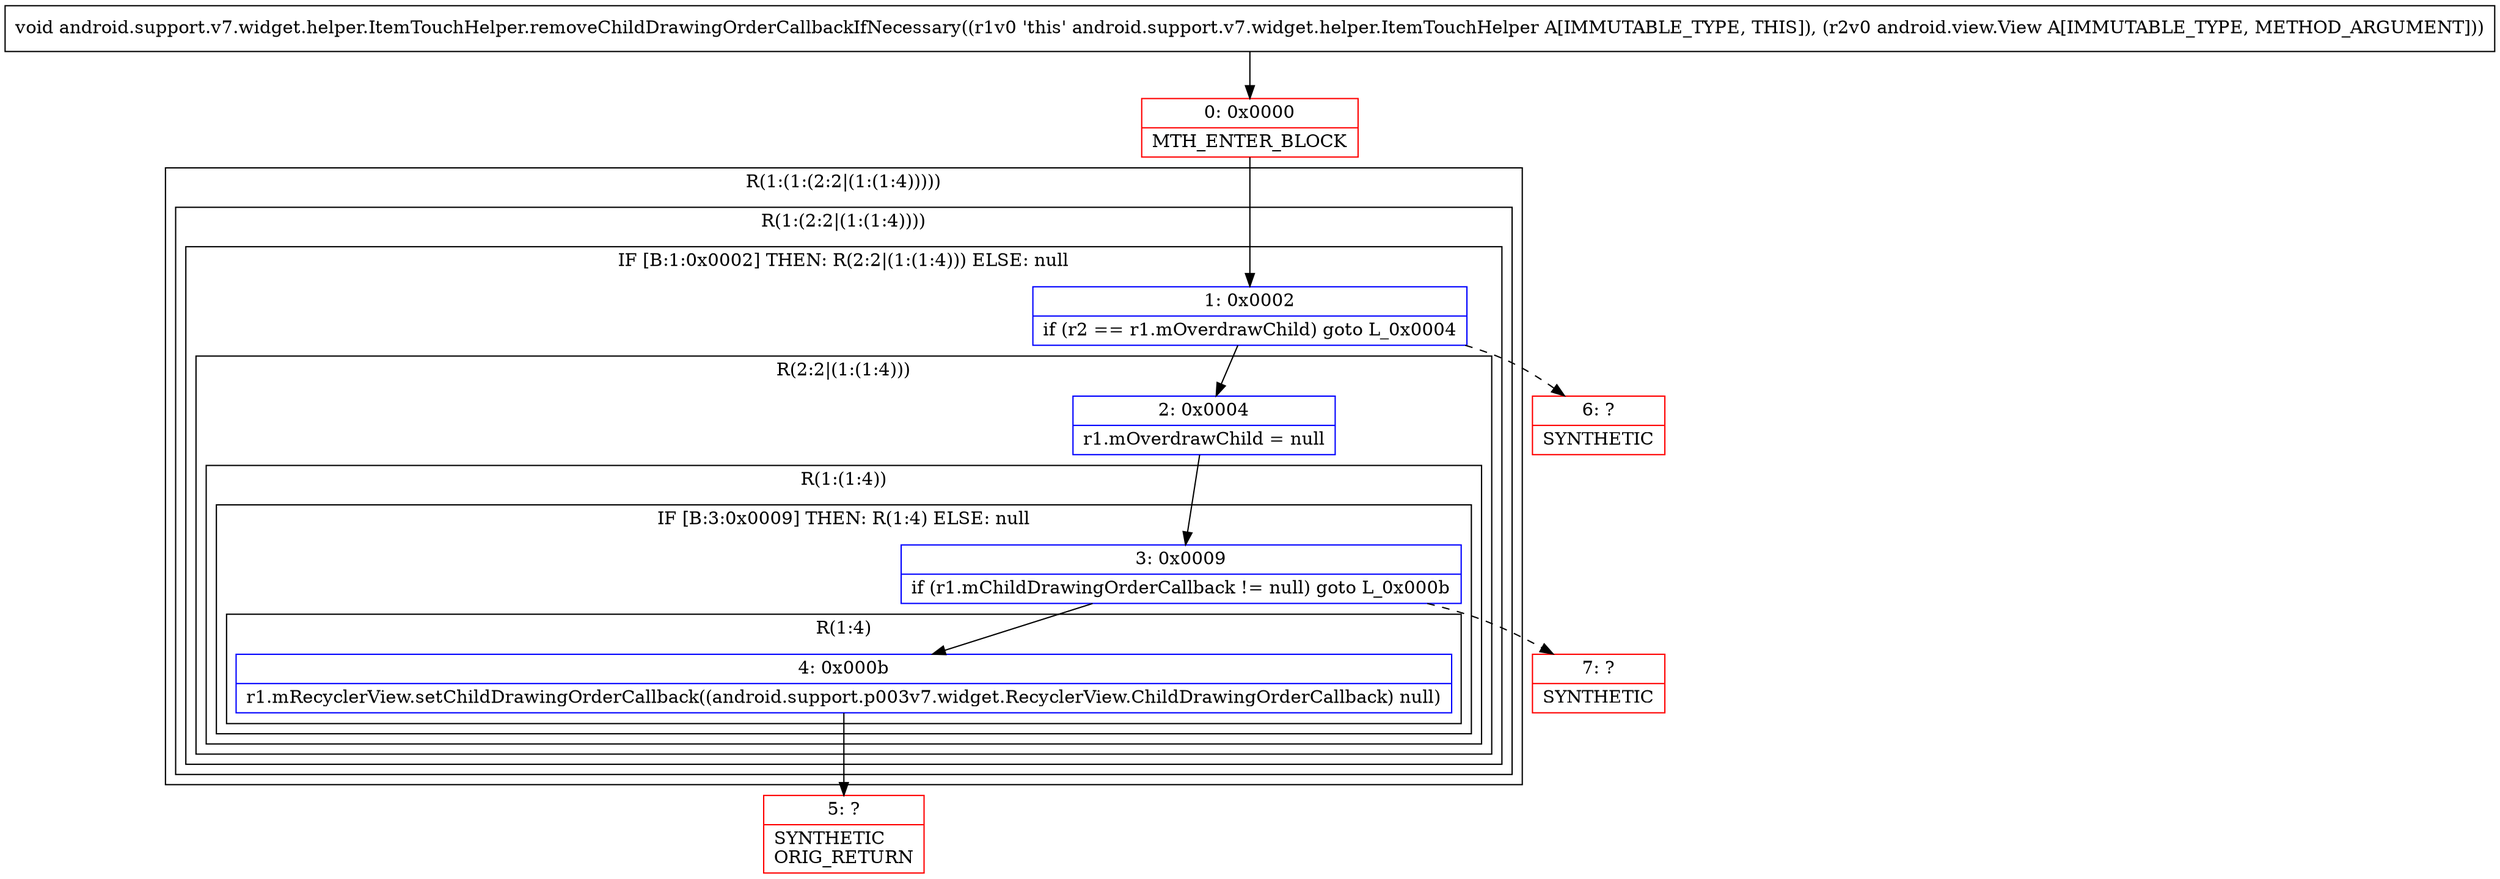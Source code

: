 digraph "CFG forandroid.support.v7.widget.helper.ItemTouchHelper.removeChildDrawingOrderCallbackIfNecessary(Landroid\/view\/View;)V" {
subgraph cluster_Region_1960078594 {
label = "R(1:(1:(2:2|(1:(1:4)))))";
node [shape=record,color=blue];
subgraph cluster_Region_2067233132 {
label = "R(1:(2:2|(1:(1:4))))";
node [shape=record,color=blue];
subgraph cluster_IfRegion_266775776 {
label = "IF [B:1:0x0002] THEN: R(2:2|(1:(1:4))) ELSE: null";
node [shape=record,color=blue];
Node_1 [shape=record,label="{1\:\ 0x0002|if (r2 == r1.mOverdrawChild) goto L_0x0004\l}"];
subgraph cluster_Region_238437354 {
label = "R(2:2|(1:(1:4)))";
node [shape=record,color=blue];
Node_2 [shape=record,label="{2\:\ 0x0004|r1.mOverdrawChild = null\l}"];
subgraph cluster_Region_1507693395 {
label = "R(1:(1:4))";
node [shape=record,color=blue];
subgraph cluster_IfRegion_425815325 {
label = "IF [B:3:0x0009] THEN: R(1:4) ELSE: null";
node [shape=record,color=blue];
Node_3 [shape=record,label="{3\:\ 0x0009|if (r1.mChildDrawingOrderCallback != null) goto L_0x000b\l}"];
subgraph cluster_Region_593122173 {
label = "R(1:4)";
node [shape=record,color=blue];
Node_4 [shape=record,label="{4\:\ 0x000b|r1.mRecyclerView.setChildDrawingOrderCallback((android.support.p003v7.widget.RecyclerView.ChildDrawingOrderCallback) null)\l}"];
}
}
}
}
}
}
}
Node_0 [shape=record,color=red,label="{0\:\ 0x0000|MTH_ENTER_BLOCK\l}"];
Node_5 [shape=record,color=red,label="{5\:\ ?|SYNTHETIC\lORIG_RETURN\l}"];
Node_6 [shape=record,color=red,label="{6\:\ ?|SYNTHETIC\l}"];
Node_7 [shape=record,color=red,label="{7\:\ ?|SYNTHETIC\l}"];
MethodNode[shape=record,label="{void android.support.v7.widget.helper.ItemTouchHelper.removeChildDrawingOrderCallbackIfNecessary((r1v0 'this' android.support.v7.widget.helper.ItemTouchHelper A[IMMUTABLE_TYPE, THIS]), (r2v0 android.view.View A[IMMUTABLE_TYPE, METHOD_ARGUMENT])) }"];
MethodNode -> Node_0;
Node_1 -> Node_2;
Node_1 -> Node_6[style=dashed];
Node_2 -> Node_3;
Node_3 -> Node_4;
Node_3 -> Node_7[style=dashed];
Node_4 -> Node_5;
Node_0 -> Node_1;
}


